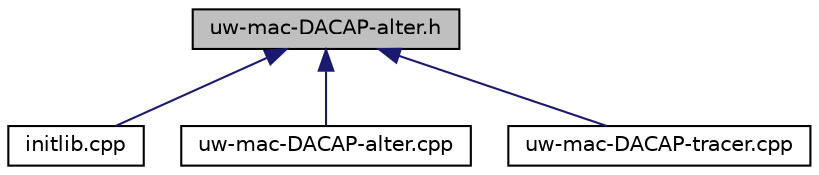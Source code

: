 digraph "uw-mac-DACAP-alter.h"
{
 // LATEX_PDF_SIZE
  edge [fontname="Helvetica",fontsize="10",labelfontname="Helvetica",labelfontsize="10"];
  node [fontname="Helvetica",fontsize="10",shape=record];
  Node1 [label="uw-mac-DACAP-alter.h",height=0.2,width=0.4,color="black", fillcolor="grey75", style="filled", fontcolor="black",tooltip="Provides the DACAP Class header description."];
  Node1 -> Node2 [dir="back",color="midnightblue",fontsize="10",style="solid",fontname="Helvetica"];
  Node2 [label="initlib.cpp",height=0.2,width=0.4,color="black", fillcolor="white", style="filled",URL="$data__link_2uwdacap_2initlib_8cpp.html",tooltip="Provides the initializazions of the uwdacap libraries."];
  Node1 -> Node3 [dir="back",color="midnightblue",fontsize="10",style="solid",fontname="Helvetica"];
  Node3 [label="uw-mac-DACAP-alter.cpp",height=0.2,width=0.4,color="black", fillcolor="white", style="filled",URL="$uw-mac-DACAP-alter_8cpp.html",tooltip="Provides the implementation of DACAP class."];
  Node1 -> Node4 [dir="back",color="midnightblue",fontsize="10",style="solid",fontname="Helvetica"];
  Node4 [label="uw-mac-DACAP-tracer.cpp",height=0.2,width=0.4,color="black", fillcolor="white", style="filled",URL="$uw-mac-DACAP-tracer_8cpp.html",tooltip="Provides the implementation of DACAP Tracer."];
}
